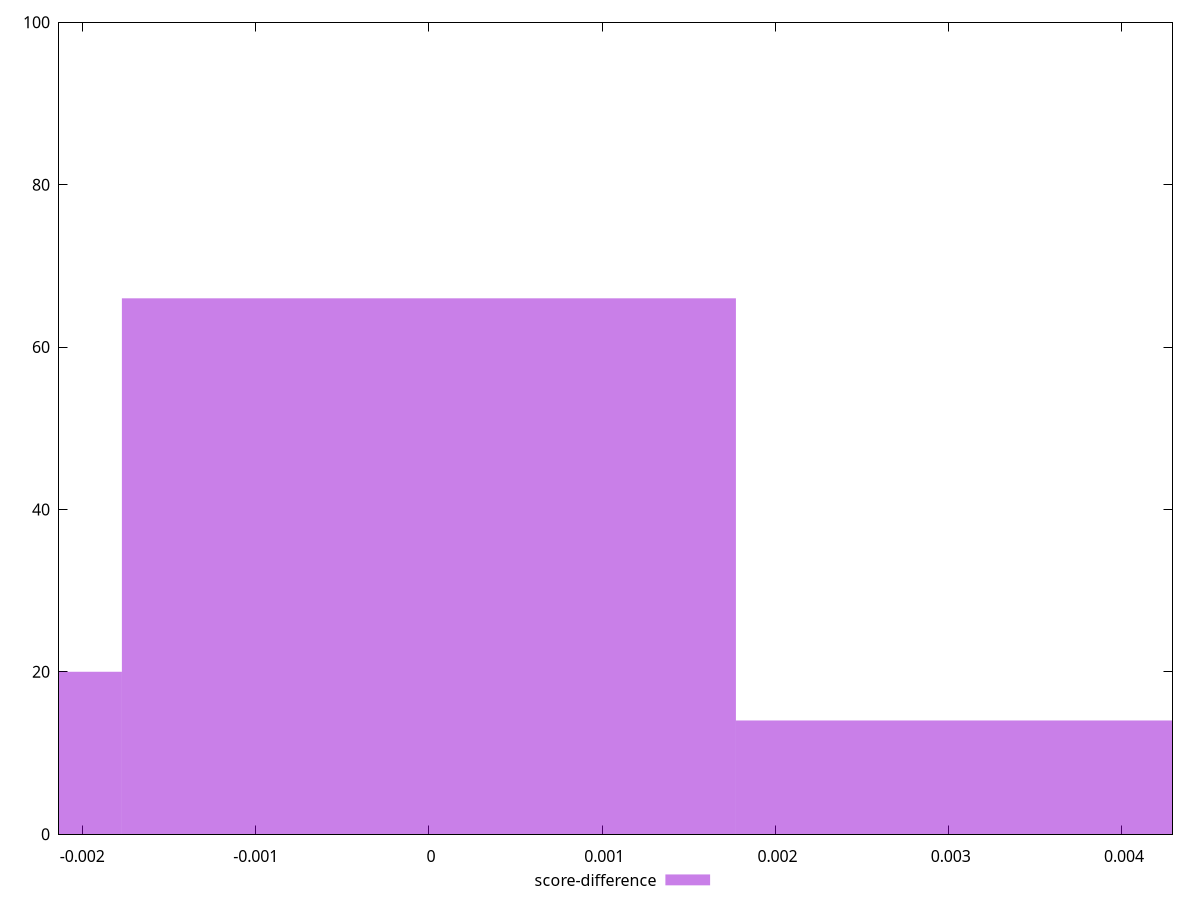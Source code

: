 reset

$scoreDifference <<EOF
0 66
0.00354373393936587 14
-0.00354373393936587 20
EOF

set key outside below
set boxwidth 0.00354373393936587
set xrange [-0.002134785129570549:0.004291487847527087]
set yrange [0:100]
set trange [0:100]
set style fill transparent solid 0.5 noborder
set terminal svg size 640, 490 enhanced background rgb 'white'
set output "reprap/interactive/samples/pages+cached+noexternal+nofonts/score-difference/histogram.svg"

plot $scoreDifference title "score-difference" with boxes

reset
